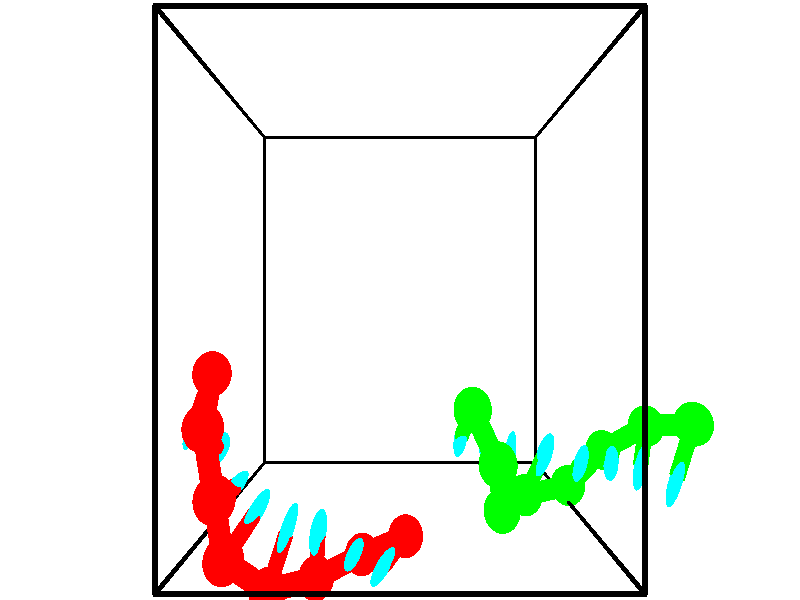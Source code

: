 // switches for output
#declare DRAW_BASES = 1; // possible values are 0, 1; only relevant for DNA ribbons
#declare DRAW_BASES_TYPE = 3; // possible values are 1, 2, 3; only relevant for DNA ribbons
#declare DRAW_FOG = 0; // set to 1 to enable fog

#include "colors.inc"

#include "transforms.inc"
background { rgb <1, 1, 1>}

#default {
   normal{
       ripples 0.25
       frequency 0.20
       turbulence 0.2
       lambda 5
   }
	finish {
		phong 0.1
		phong_size 40.
	}
}

// original window dimensions: 1024x640


// camera settings

camera {
	sky <-0, 1, 0>
	up <-0, 1, 0>
	right 1.6 * <1, 0, 0>
	location <2.5, 2.5, 11.1562>
	look_at <2.5, 2.5, 2.5>
	direction <0, 0, -8.6562>
	angle 67.0682
}


# declare cpy_camera_pos = <2.5, 2.5, 11.1562>;
# if (DRAW_FOG = 1)
fog {
	fog_type 2
	up vnormalize(cpy_camera_pos)
	color rgbt<1,1,1,0.3>
	distance 1e-5
	fog_alt 3e-3
	fog_offset 4
}
# end


// LIGHTS

# declare lum = 6;
global_settings {
	ambient_light rgb lum * <0.05, 0.05, 0.05>
	max_trace_level 15
}# declare cpy_direct_light_amount = 0.25;
light_source
{	1000 * <-1, -1, 1>,
	rgb lum * cpy_direct_light_amount
	parallel
}

light_source
{	1000 * <1, 1, -1>,
	rgb lum * cpy_direct_light_amount
	parallel
}

// strand 0

// nucleotide -1

// particle -1
sphere {
	<2.581001, -0.328830, 2.475402> 0.250000
	pigment { color rgbt <1,0,0,0> }
	no_shadow
}
cylinder {
	<2.405640, -0.409714, 2.825697>,  <2.300423, -0.458244, 3.035874>, 0.100000
	pigment { color rgbt <1,0,0,0> }
	no_shadow
}
cylinder {
	<2.405640, -0.409714, 2.825697>,  <2.581001, -0.328830, 2.475402>, 0.100000
	pigment { color rgbt <1,0,0,0> }
	no_shadow
}

// particle -1
sphere {
	<2.405640, -0.409714, 2.825697> 0.100000
	pigment { color rgbt <1,0,0,0> }
	no_shadow
}
sphere {
	0, 1
	scale<0.080000,0.200000,0.300000>
	matrix <-0.835948, 0.449643, -0.314661,
		-0.330142, -0.870019, -0.366160,
		-0.438403, -0.202208, 0.875737,
		2.274119, -0.470376, 3.088418>
	pigment { color rgbt <0,1,1,0> }
	no_shadow
}
cylinder {
	<1.947770, -0.588634, 2.358268>,  <2.581001, -0.328830, 2.475402>, 0.130000
	pigment { color rgbt <1,0,0,0> }
	no_shadow
}

// nucleotide -1

// particle -1
sphere {
	<1.947770, -0.588634, 2.358268> 0.250000
	pigment { color rgbt <1,0,0,0> }
	no_shadow
}
cylinder {
	<1.908691, -0.459032, 2.734667>,  <1.885244, -0.381271, 2.960506>, 0.100000
	pigment { color rgbt <1,0,0,0> }
	no_shadow
}
cylinder {
	<1.908691, -0.459032, 2.734667>,  <1.947770, -0.588634, 2.358268>, 0.100000
	pigment { color rgbt <1,0,0,0> }
	no_shadow
}

// particle -1
sphere {
	<1.908691, -0.459032, 2.734667> 0.100000
	pigment { color rgbt <1,0,0,0> }
	no_shadow
}
sphere {
	0, 1
	scale<0.080000,0.200000,0.300000>
	matrix <-0.864034, 0.441589, -0.241753,
		-0.493863, -0.836672, 0.236809,
		-0.097695, 0.324004, 0.940998,
		1.879383, -0.361831, 3.016966>
	pigment { color rgbt <0,1,1,0> }
	no_shadow
}
cylinder {
	<1.332844, -0.722762, 2.764138>,  <1.947770, -0.588634, 2.358268>, 0.130000
	pigment { color rgbt <1,0,0,0> }
	no_shadow
}

// nucleotide -1

// particle -1
sphere {
	<1.332844, -0.722762, 2.764138> 0.250000
	pigment { color rgbt <1,0,0,0> }
	no_shadow
}
cylinder {
	<1.374001, -0.365011, 2.938267>,  <1.398694, -0.150361, 3.042744>, 0.100000
	pigment { color rgbt <1,0,0,0> }
	no_shadow
}
cylinder {
	<1.374001, -0.365011, 2.938267>,  <1.332844, -0.722762, 2.764138>, 0.100000
	pigment { color rgbt <1,0,0,0> }
	no_shadow
}

// particle -1
sphere {
	<1.374001, -0.365011, 2.938267> 0.100000
	pigment { color rgbt <1,0,0,0> }
	no_shadow
}
sphere {
	0, 1
	scale<0.080000,0.200000,0.300000>
	matrix <-0.920315, 0.251646, -0.299491,
		-0.377405, -0.369817, 0.849000,
		0.102890, 0.894377, 0.435321,
		1.404868, -0.096698, 3.068863>
	pigment { color rgbt <0,1,1,0> }
	no_shadow
}
cylinder {
	<0.757998, -0.695442, 3.200884>,  <1.332844, -0.722762, 2.764138>, 0.130000
	pigment { color rgbt <1,0,0,0> }
	no_shadow
}

// nucleotide -1

// particle -1
sphere {
	<0.757998, -0.695442, 3.200884> 0.250000
	pigment { color rgbt <1,0,0,0> }
	no_shadow
}
cylinder {
	<0.896160, -0.324499, 3.143328>,  <0.979058, -0.101934, 3.108794>, 0.100000
	pigment { color rgbt <1,0,0,0> }
	no_shadow
}
cylinder {
	<0.896160, -0.324499, 3.143328>,  <0.757998, -0.695442, 3.200884>, 0.100000
	pigment { color rgbt <1,0,0,0> }
	no_shadow
}

// particle -1
sphere {
	<0.896160, -0.324499, 3.143328> 0.100000
	pigment { color rgbt <1,0,0,0> }
	no_shadow
}
sphere {
	0, 1
	scale<0.080000,0.200000,0.300000>
	matrix <-0.937202, 0.332953, -0.103895,
		-0.048439, 0.170741, 0.984125,
		0.345406, 0.927356, -0.143890,
		0.999782, -0.046292, 3.100161>
	pigment { color rgbt <0,1,1,0> }
	no_shadow
}
cylinder {
	<0.306013, -0.203194, 3.657645>,  <0.757998, -0.695442, 3.200884>, 0.130000
	pigment { color rgbt <1,0,0,0> }
	no_shadow
}

// nucleotide -1

// particle -1
sphere {
	<0.306013, -0.203194, 3.657645> 0.250000
	pigment { color rgbt <1,0,0,0> }
	no_shadow
}
cylinder {
	<0.469425, 0.004377, 3.357294>,  <0.567472, 0.128920, 3.177083>, 0.100000
	pigment { color rgbt <1,0,0,0> }
	no_shadow
}
cylinder {
	<0.469425, 0.004377, 3.357294>,  <0.306013, -0.203194, 3.657645>, 0.100000
	pigment { color rgbt <1,0,0,0> }
	no_shadow
}

// particle -1
sphere {
	<0.469425, 0.004377, 3.357294> 0.100000
	pigment { color rgbt <1,0,0,0> }
	no_shadow
}
sphere {
	0, 1
	scale<0.080000,0.200000,0.300000>
	matrix <-0.884520, 0.428081, -0.185396,
		0.225229, 0.739906, 0.633886,
		0.408530, 0.518928, -0.750878,
		0.591984, 0.160056, 3.132031>
	pigment { color rgbt <0,1,1,0> }
	no_shadow
}
cylinder {
	<0.256899, 0.485898, 3.865343>,  <0.306013, -0.203194, 3.657645>, 0.130000
	pigment { color rgbt <1,0,0,0> }
	no_shadow
}

// nucleotide -1

// particle -1
sphere {
	<0.256899, 0.485898, 3.865343> 0.250000
	pigment { color rgbt <1,0,0,0> }
	no_shadow
}
cylinder {
	<0.295799, 0.463247, 3.467884>,  <0.319139, 0.449657, 3.229409>, 0.100000
	pigment { color rgbt <1,0,0,0> }
	no_shadow
}
cylinder {
	<0.295799, 0.463247, 3.467884>,  <0.256899, 0.485898, 3.865343>, 0.100000
	pigment { color rgbt <1,0,0,0> }
	no_shadow
}

// particle -1
sphere {
	<0.295799, 0.463247, 3.467884> 0.100000
	pigment { color rgbt <1,0,0,0> }
	no_shadow
}
sphere {
	0, 1
	scale<0.080000,0.200000,0.300000>
	matrix <-0.777398, 0.619072, -0.111365,
		0.621445, 0.783290, 0.016182,
		0.097249, -0.056627, -0.993648,
		0.324974, 0.446259, 3.169790>
	pigment { color rgbt <0,1,1,0> }
	no_shadow
}
cylinder {
	<0.068334, 1.179958, 3.708668>,  <0.256899, 0.485898, 3.865343>, 0.130000
	pigment { color rgbt <1,0,0,0> }
	no_shadow
}

// nucleotide -1

// particle -1
sphere {
	<0.068334, 1.179958, 3.708668> 0.250000
	pigment { color rgbt <1,0,0,0> }
	no_shadow
}
cylinder {
	<0.066116, 0.990944, 3.356150>,  <0.064786, 0.877536, 3.144639>, 0.100000
	pigment { color rgbt <1,0,0,0> }
	no_shadow
}
cylinder {
	<0.066116, 0.990944, 3.356150>,  <0.068334, 1.179958, 3.708668>, 0.100000
	pigment { color rgbt <1,0,0,0> }
	no_shadow
}

// particle -1
sphere {
	<0.066116, 0.990944, 3.356150> 0.100000
	pigment { color rgbt <1,0,0,0> }
	no_shadow
}
sphere {
	0, 1
	scale<0.080000,0.200000,0.300000>
	matrix <-0.819884, 0.506707, -0.266529,
		0.572502, 0.721082, -0.390233,
		-0.005544, -0.472535, -0.881294,
		0.064453, 0.849183, 3.091761>
	pigment { color rgbt <0,1,1,0> }
	no_shadow
}
cylinder {
	<0.011162, 1.684548, 3.160038>,  <0.068334, 1.179958, 3.708668>, 0.130000
	pigment { color rgbt <1,0,0,0> }
	no_shadow
}

// nucleotide -1

// particle -1
sphere {
	<0.011162, 1.684548, 3.160038> 0.250000
	pigment { color rgbt <1,0,0,0> }
	no_shadow
}
cylinder {
	<-0.161194, 1.336250, 3.065266>,  <-0.264608, 1.127272, 3.008402>, 0.100000
	pigment { color rgbt <1,0,0,0> }
	no_shadow
}
cylinder {
	<-0.161194, 1.336250, 3.065266>,  <0.011162, 1.684548, 3.160038>, 0.100000
	pigment { color rgbt <1,0,0,0> }
	no_shadow
}

// particle -1
sphere {
	<-0.161194, 1.336250, 3.065266> 0.100000
	pigment { color rgbt <1,0,0,0> }
	no_shadow
}
sphere {
	0, 1
	scale<0.080000,0.200000,0.300000>
	matrix <-0.900178, 0.433180, 0.045115,
		0.063351, 0.232720, -0.970478,
		-0.430891, -0.870744, -0.236932,
		-0.290461, 1.075027, 2.994186>
	pigment { color rgbt <0,1,1,0> }
	no_shadow
}
// strand 1

// nucleotide -1

// particle -1
sphere {
	<3.455600, 1.297273, 3.216564> 0.250000
	pigment { color rgbt <0,1,0,0> }
	no_shadow
}
cylinder {
	<3.396866, 1.060196, 2.899792>,  <3.361626, 0.917949, 2.709728>, 0.100000
	pigment { color rgbt <0,1,0,0> }
	no_shadow
}
cylinder {
	<3.396866, 1.060196, 2.899792>,  <3.455600, 1.297273, 3.216564>, 0.100000
	pigment { color rgbt <0,1,0,0> }
	no_shadow
}

// particle -1
sphere {
	<3.396866, 1.060196, 2.899792> 0.100000
	pigment { color rgbt <0,1,0,0> }
	no_shadow
}
sphere {
	0, 1
	scale<0.080000,0.200000,0.300000>
	matrix <0.982948, -0.177023, -0.049764,
		-0.110695, -0.785734, 0.608580,
		-0.146834, -0.592694, -0.791931,
		3.352816, 0.882388, 2.662213>
	pigment { color rgbt <0,1,1,0> }
	no_shadow
}
cylinder {
	<3.767118, 0.722672, 3.351984>,  <3.455600, 1.297273, 3.216564>, 0.130000
	pigment { color rgbt <0,1,0,0> }
	no_shadow
}

// nucleotide -1

// particle -1
sphere {
	<3.767118, 0.722672, 3.351984> 0.250000
	pigment { color rgbt <0,1,0,0> }
	no_shadow
}
cylinder {
	<3.746300, 0.768221, 2.955132>,  <3.733809, 0.795551, 2.717020>, 0.100000
	pigment { color rgbt <0,1,0,0> }
	no_shadow
}
cylinder {
	<3.746300, 0.768221, 2.955132>,  <3.767118, 0.722672, 3.351984>, 0.100000
	pigment { color rgbt <0,1,0,0> }
	no_shadow
}

// particle -1
sphere {
	<3.746300, 0.768221, 2.955132> 0.100000
	pigment { color rgbt <0,1,0,0> }
	no_shadow
}
sphere {
	0, 1
	scale<0.080000,0.200000,0.300000>
	matrix <0.943495, -0.319974, -0.086220,
		-0.327275, -0.940558, -0.090786,
		-0.052045, 0.113874, -0.992131,
		3.730686, 0.802383, 2.657492>
	pigment { color rgbt <0,1,1,0> }
	no_shadow
}
cylinder {
	<3.896471, 0.092733, 2.888235>,  <3.767118, 0.722672, 3.351984>, 0.130000
	pigment { color rgbt <0,1,0,0> }
	no_shadow
}

// nucleotide -1

// particle -1
sphere {
	<3.896471, 0.092733, 2.888235> 0.250000
	pigment { color rgbt <0,1,0,0> }
	no_shadow
}
cylinder {
	<3.996429, 0.411472, 2.668203>,  <4.056405, 0.602715, 2.536184>, 0.100000
	pigment { color rgbt <0,1,0,0> }
	no_shadow
}
cylinder {
	<3.996429, 0.411472, 2.668203>,  <3.896471, 0.092733, 2.888235>, 0.100000
	pigment { color rgbt <0,1,0,0> }
	no_shadow
}

// particle -1
sphere {
	<3.996429, 0.411472, 2.668203> 0.100000
	pigment { color rgbt <0,1,0,0> }
	no_shadow
}
sphere {
	0, 1
	scale<0.080000,0.200000,0.300000>
	matrix <0.968260, -0.208538, 0.137784,
		-0.004920, -0.567052, -0.823667,
		0.249897, 0.796846, -0.550080,
		4.071398, 0.650526, 2.503179>
	pigment { color rgbt <0,1,1,0> }
	no_shadow
}
cylinder {
	<4.338603, 0.105293, 2.266996>,  <3.896471, 0.092733, 2.888235>, 0.130000
	pigment { color rgbt <0,1,0,0> }
	no_shadow
}

// nucleotide -1

// particle -1
sphere {
	<4.338603, 0.105293, 2.266996> 0.250000
	pigment { color rgbt <0,1,0,0> }
	no_shadow
}
cylinder {
	<4.451073, 0.430551, 2.470854>,  <4.518555, 0.625706, 2.593168>, 0.100000
	pigment { color rgbt <0,1,0,0> }
	no_shadow
}
cylinder {
	<4.451073, 0.430551, 2.470854>,  <4.338603, 0.105293, 2.266996>, 0.100000
	pigment { color rgbt <0,1,0,0> }
	no_shadow
}

// particle -1
sphere {
	<4.451073, 0.430551, 2.470854> 0.100000
	pigment { color rgbt <0,1,0,0> }
	no_shadow
}
sphere {
	0, 1
	scale<0.080000,0.200000,0.300000>
	matrix <0.953203, -0.298130, -0.050218,
		0.111106, 0.499915, -0.858918,
		0.281174, 0.813144, 0.509645,
		4.535425, 0.674494, 2.623747>
	pigment { color rgbt <0,1,1,0> }
	no_shadow
}
cylinder {
	<5.039027, 0.160885, 2.021559>,  <4.338603, 0.105293, 2.266996>, 0.130000
	pigment { color rgbt <0,1,0,0> }
	no_shadow
}

// nucleotide -1

// particle -1
sphere {
	<5.039027, 0.160885, 2.021559> 0.250000
	pigment { color rgbt <0,1,0,0> }
	no_shadow
}
cylinder {
	<5.050804, 0.392906, 2.347178>,  <5.057871, 0.532118, 2.542549>, 0.100000
	pigment { color rgbt <0,1,0,0> }
	no_shadow
}
cylinder {
	<5.050804, 0.392906, 2.347178>,  <5.039027, 0.160885, 2.021559>, 0.100000
	pigment { color rgbt <0,1,0,0> }
	no_shadow
}

// particle -1
sphere {
	<5.050804, 0.392906, 2.347178> 0.100000
	pigment { color rgbt <0,1,0,0> }
	no_shadow
}
sphere {
	0, 1
	scale<0.080000,0.200000,0.300000>
	matrix <0.956462, -0.252927, 0.145629,
		0.290367, 0.774318, -0.562245,
		0.029444, 0.580052, 0.814047,
		5.059638, 0.566921, 2.591392>
	pigment { color rgbt <0,1,1,0> }
	no_shadow
}
cylinder {
	<5.610405, 0.581874, 1.888117>,  <5.039027, 0.160885, 2.021559>, 0.130000
	pigment { color rgbt <0,1,0,0> }
	no_shadow
}

// nucleotide -1

// particle -1
sphere {
	<5.610405, 0.581874, 1.888117> 0.250000
	pigment { color rgbt <0,1,0,0> }
	no_shadow
}
cylinder {
	<5.545723, 0.574110, 2.282776>,  <5.506913, 0.569451, 2.519571>, 0.100000
	pigment { color rgbt <0,1,0,0> }
	no_shadow
}
cylinder {
	<5.545723, 0.574110, 2.282776>,  <5.610405, 0.581874, 1.888117>, 0.100000
	pigment { color rgbt <0,1,0,0> }
	no_shadow
}

// particle -1
sphere {
	<5.545723, 0.574110, 2.282776> 0.100000
	pigment { color rgbt <0,1,0,0> }
	no_shadow
}
sphere {
	0, 1
	scale<0.080000,0.200000,0.300000>
	matrix <0.966999, -0.202591, 0.154501,
		0.196887, 0.979071, 0.051531,
		-0.161707, -0.019411, 0.986648,
		5.497211, 0.568286, 2.578770>
	pigment { color rgbt <0,1,1,0> }
	no_shadow
}
cylinder {
	<6.126099, 0.950787, 2.252990>,  <5.610405, 0.581874, 1.888117>, 0.130000
	pigment { color rgbt <0,1,0,0> }
	no_shadow
}

// nucleotide -1

// particle -1
sphere {
	<6.126099, 0.950787, 2.252990> 0.250000
	pigment { color rgbt <0,1,0,0> }
	no_shadow
}
cylinder {
	<5.965263, 0.721635, 2.538685>,  <5.868762, 0.584144, 2.710101>, 0.100000
	pigment { color rgbt <0,1,0,0> }
	no_shadow
}
cylinder {
	<5.965263, 0.721635, 2.538685>,  <6.126099, 0.950787, 2.252990>, 0.100000
	pigment { color rgbt <0,1,0,0> }
	no_shadow
}

// particle -1
sphere {
	<5.965263, 0.721635, 2.538685> 0.100000
	pigment { color rgbt <0,1,0,0> }
	no_shadow
}
sphere {
	0, 1
	scale<0.080000,0.200000,0.300000>
	matrix <0.915600, -0.251979, 0.313341,
		0.000466, 0.779945, 0.625847,
		-0.402089, -0.572880, 0.714236,
		5.844636, 0.549771, 2.752956>
	pigment { color rgbt <0,1,1,0> }
	no_shadow
}
cylinder {
	<6.474451, 1.098633, 2.975662>,  <6.126099, 0.950787, 2.252990>, 0.130000
	pigment { color rgbt <0,1,0,0> }
	no_shadow
}

// nucleotide -1

// particle -1
sphere {
	<6.474451, 1.098633, 2.975662> 0.250000
	pigment { color rgbt <0,1,0,0> }
	no_shadow
}
cylinder {
	<6.342628, 0.721250, 2.961355>,  <6.263535, 0.494819, 2.952771>, 0.100000
	pigment { color rgbt <0,1,0,0> }
	no_shadow
}
cylinder {
	<6.342628, 0.721250, 2.961355>,  <6.474451, 1.098633, 2.975662>, 0.100000
	pigment { color rgbt <0,1,0,0> }
	no_shadow
}

// particle -1
sphere {
	<6.342628, 0.721250, 2.961355> 0.100000
	pigment { color rgbt <0,1,0,0> }
	no_shadow
}
sphere {
	0, 1
	scale<0.080000,0.200000,0.300000>
	matrix <0.887365, -0.322455, 0.329555,
		-0.322455, 0.076867, 0.943459,
		-0.329555, -0.943459, -0.035768,
		6.243762, 0.438212, 2.950625>
	pigment { color rgbt <0,1,1,0> }
	no_shadow
}
// box output
cylinder {
	<0.000000, 0.000000, 0.000000>,  <5.000000, 0.000000, 0.000000>, 0.025000
	pigment { color rgbt <0,0,0,0> }
	no_shadow
}
cylinder {
	<0.000000, 0.000000, 0.000000>,  <0.000000, 5.000000, 0.000000>, 0.025000
	pigment { color rgbt <0,0,0,0> }
	no_shadow
}
cylinder {
	<0.000000, 0.000000, 0.000000>,  <0.000000, 0.000000, 5.000000>, 0.025000
	pigment { color rgbt <0,0,0,0> }
	no_shadow
}
cylinder {
	<5.000000, 5.000000, 5.000000>,  <0.000000, 5.000000, 5.000000>, 0.025000
	pigment { color rgbt <0,0,0,0> }
	no_shadow
}
cylinder {
	<5.000000, 5.000000, 5.000000>,  <5.000000, 0.000000, 5.000000>, 0.025000
	pigment { color rgbt <0,0,0,0> }
	no_shadow
}
cylinder {
	<5.000000, 5.000000, 5.000000>,  <5.000000, 5.000000, 0.000000>, 0.025000
	pigment { color rgbt <0,0,0,0> }
	no_shadow
}
cylinder {
	<0.000000, 0.000000, 5.000000>,  <0.000000, 5.000000, 5.000000>, 0.025000
	pigment { color rgbt <0,0,0,0> }
	no_shadow
}
cylinder {
	<0.000000, 0.000000, 5.000000>,  <5.000000, 0.000000, 5.000000>, 0.025000
	pigment { color rgbt <0,0,0,0> }
	no_shadow
}
cylinder {
	<5.000000, 5.000000, 0.000000>,  <0.000000, 5.000000, 0.000000>, 0.025000
	pigment { color rgbt <0,0,0,0> }
	no_shadow
}
cylinder {
	<5.000000, 5.000000, 0.000000>,  <5.000000, 0.000000, 0.000000>, 0.025000
	pigment { color rgbt <0,0,0,0> }
	no_shadow
}
cylinder {
	<5.000000, 0.000000, 5.000000>,  <5.000000, 0.000000, 0.000000>, 0.025000
	pigment { color rgbt <0,0,0,0> }
	no_shadow
}
cylinder {
	<0.000000, 5.000000, 0.000000>,  <0.000000, 5.000000, 5.000000>, 0.025000
	pigment { color rgbt <0,0,0,0> }
	no_shadow
}
// end of box output
